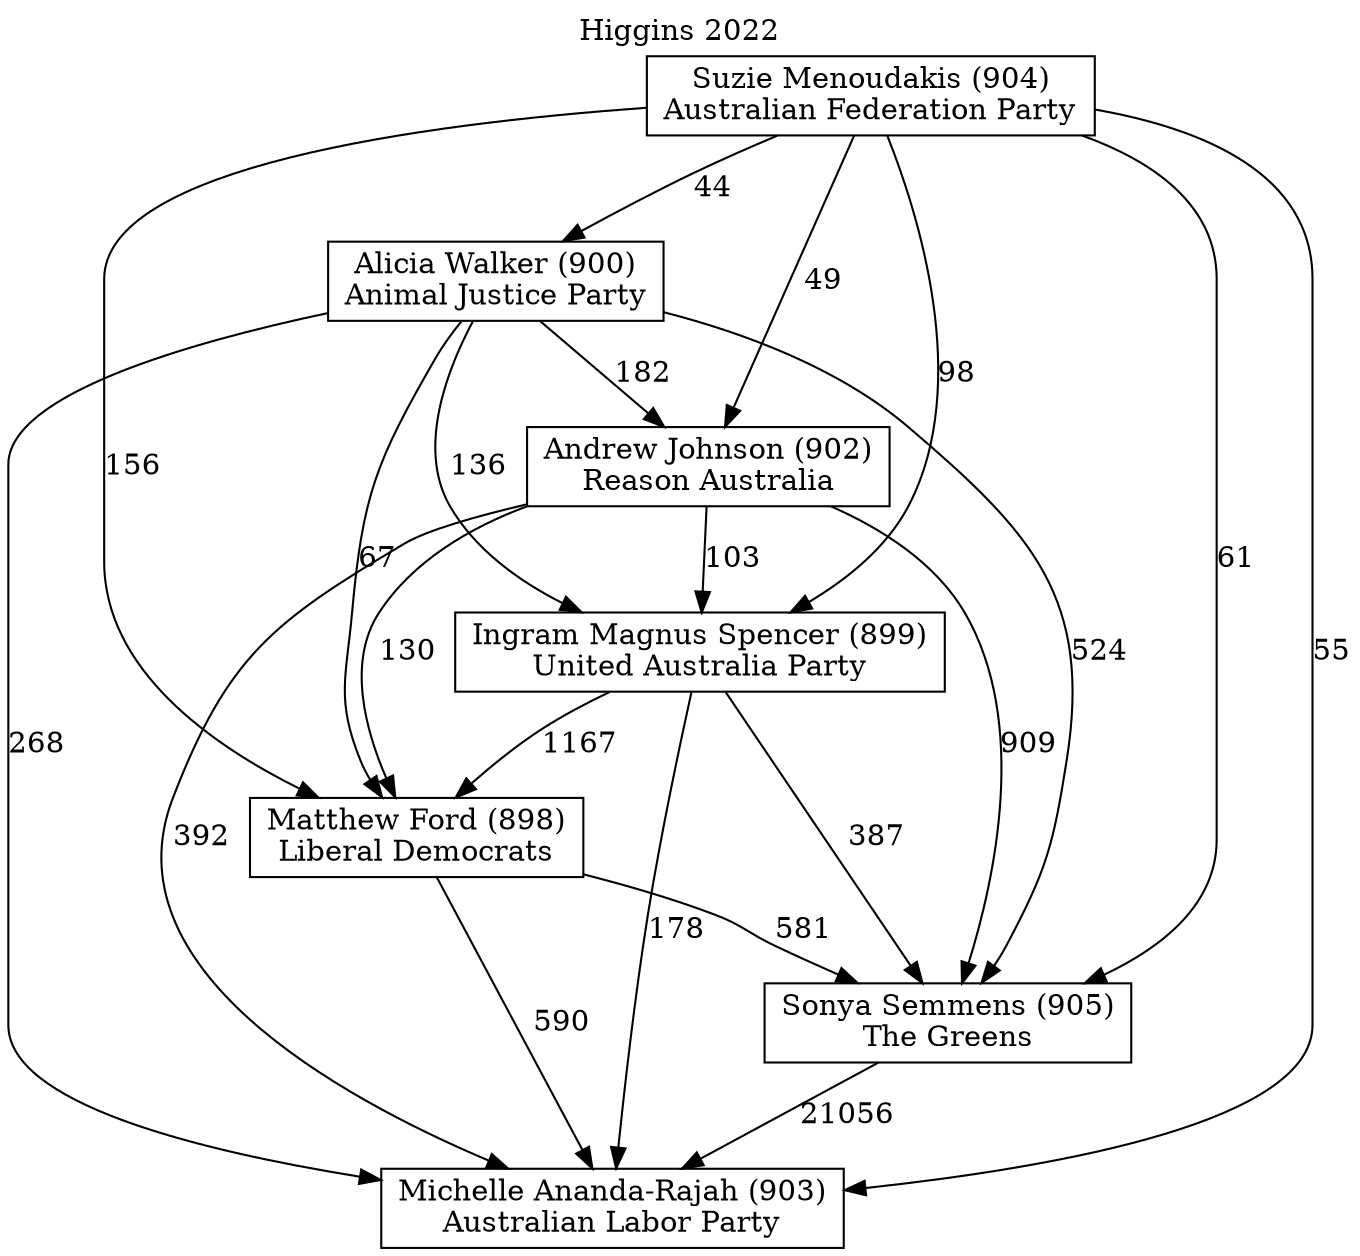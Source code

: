 // House preference flow
digraph "Michelle Ananda-Rajah (903)_Higgins_2022" {
	graph [label="Higgins 2022" labelloc=t mclimit=10]
	node [shape=box]
	"Michelle Ananda-Rajah (903)" [label="Michelle Ananda-Rajah (903)
Australian Labor Party"]
	"Andrew Johnson (902)" [label="Andrew Johnson (902)
Reason Australia"]
	"Alicia Walker (900)" [label="Alicia Walker (900)
Animal Justice Party"]
	"Suzie Menoudakis (904)" [label="Suzie Menoudakis (904)
Australian Federation Party"]
	"Ingram Magnus Spencer (899)" [label="Ingram Magnus Spencer (899)
United Australia Party"]
	"Matthew Ford (898)" [label="Matthew Ford (898)
Liberal Democrats"]
	"Sonya Semmens (905)" [label="Sonya Semmens (905)
The Greens"]
	"Ingram Magnus Spencer (899)" -> "Matthew Ford (898)" [label=1167]
	"Alicia Walker (900)" -> "Matthew Ford (898)" [label=67]
	"Alicia Walker (900)" -> "Sonya Semmens (905)" [label=524]
	"Alicia Walker (900)" -> "Andrew Johnson (902)" [label=182]
	"Suzie Menoudakis (904)" -> "Michelle Ananda-Rajah (903)" [label=55]
	"Suzie Menoudakis (904)" -> "Andrew Johnson (902)" [label=49]
	"Ingram Magnus Spencer (899)" -> "Michelle Ananda-Rajah (903)" [label=178]
	"Suzie Menoudakis (904)" -> "Matthew Ford (898)" [label=156]
	"Matthew Ford (898)" -> "Sonya Semmens (905)" [label=581]
	"Suzie Menoudakis (904)" -> "Alicia Walker (900)" [label=44]
	"Suzie Menoudakis (904)" -> "Ingram Magnus Spencer (899)" [label=98]
	"Suzie Menoudakis (904)" -> "Sonya Semmens (905)" [label=61]
	"Alicia Walker (900)" -> "Michelle Ananda-Rajah (903)" [label=268]
	"Andrew Johnson (902)" -> "Ingram Magnus Spencer (899)" [label=103]
	"Andrew Johnson (902)" -> "Sonya Semmens (905)" [label=909]
	"Ingram Magnus Spencer (899)" -> "Sonya Semmens (905)" [label=387]
	"Sonya Semmens (905)" -> "Michelle Ananda-Rajah (903)" [label=21056]
	"Alicia Walker (900)" -> "Ingram Magnus Spencer (899)" [label=136]
	"Andrew Johnson (902)" -> "Michelle Ananda-Rajah (903)" [label=392]
	"Matthew Ford (898)" -> "Michelle Ananda-Rajah (903)" [label=590]
	"Andrew Johnson (902)" -> "Matthew Ford (898)" [label=130]
}
